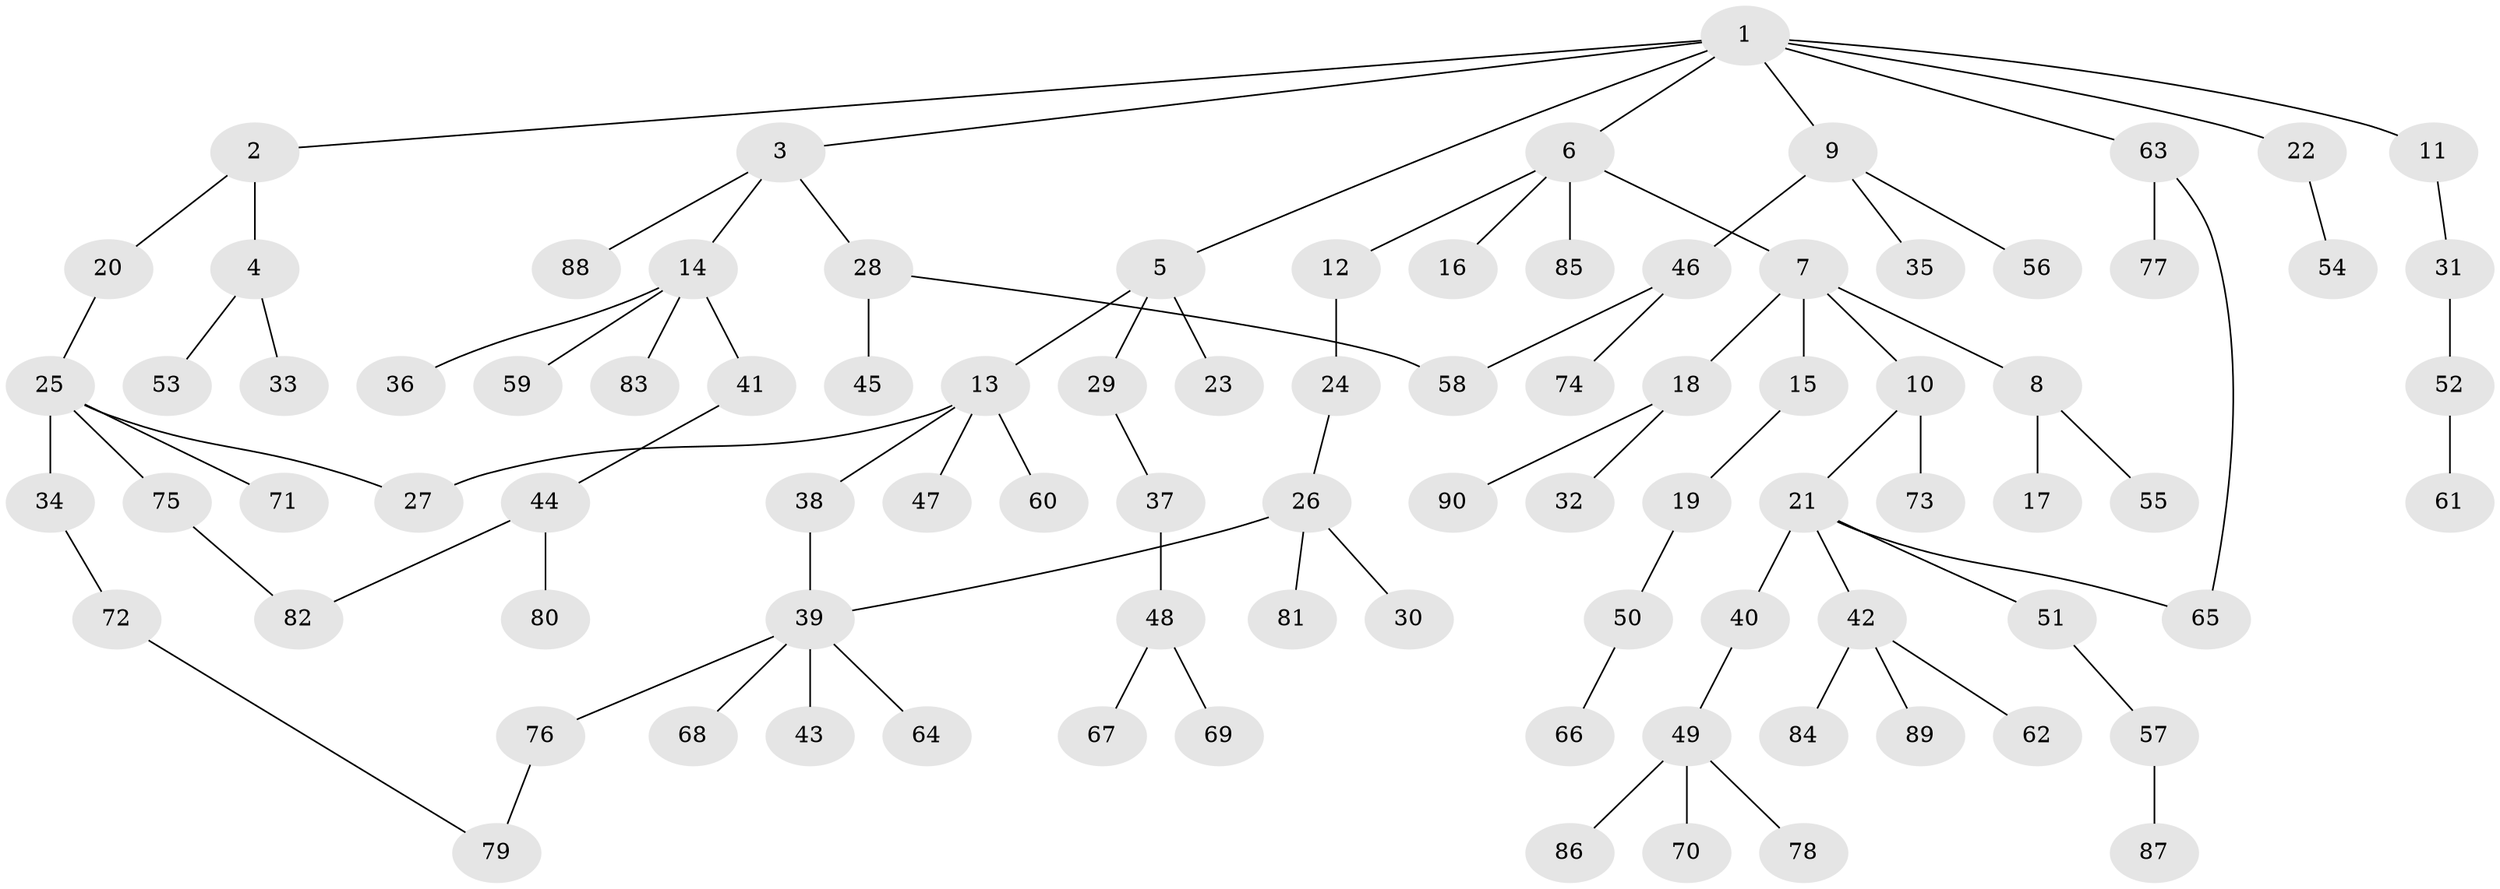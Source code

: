 // original degree distribution, {9: 0.007936507936507936, 3: 0.12698412698412698, 5: 0.05555555555555555, 6: 0.015873015873015872, 1: 0.48412698412698413, 4: 0.05555555555555555, 2: 0.24603174603174602, 7: 0.007936507936507936}
// Generated by graph-tools (version 1.1) at 2025/48/03/04/25 22:48:59]
// undirected, 90 vertices, 95 edges
graph export_dot {
  node [color=gray90,style=filled];
  1;
  2;
  3;
  4;
  5;
  6;
  7;
  8;
  9;
  10;
  11;
  12;
  13;
  14;
  15;
  16;
  17;
  18;
  19;
  20;
  21;
  22;
  23;
  24;
  25;
  26;
  27;
  28;
  29;
  30;
  31;
  32;
  33;
  34;
  35;
  36;
  37;
  38;
  39;
  40;
  41;
  42;
  43;
  44;
  45;
  46;
  47;
  48;
  49;
  50;
  51;
  52;
  53;
  54;
  55;
  56;
  57;
  58;
  59;
  60;
  61;
  62;
  63;
  64;
  65;
  66;
  67;
  68;
  69;
  70;
  71;
  72;
  73;
  74;
  75;
  76;
  77;
  78;
  79;
  80;
  81;
  82;
  83;
  84;
  85;
  86;
  87;
  88;
  89;
  90;
  1 -- 2 [weight=1.0];
  1 -- 3 [weight=1.0];
  1 -- 5 [weight=1.0];
  1 -- 6 [weight=1.0];
  1 -- 9 [weight=1.0];
  1 -- 11 [weight=1.0];
  1 -- 22 [weight=1.0];
  1 -- 63 [weight=1.0];
  2 -- 4 [weight=1.0];
  2 -- 20 [weight=1.0];
  3 -- 14 [weight=1.0];
  3 -- 28 [weight=1.0];
  3 -- 88 [weight=1.0];
  4 -- 33 [weight=1.0];
  4 -- 53 [weight=1.0];
  5 -- 13 [weight=1.0];
  5 -- 23 [weight=1.0];
  5 -- 29 [weight=1.0];
  6 -- 7 [weight=1.0];
  6 -- 12 [weight=1.0];
  6 -- 16 [weight=1.0];
  6 -- 85 [weight=1.0];
  7 -- 8 [weight=1.0];
  7 -- 10 [weight=1.0];
  7 -- 15 [weight=1.0];
  7 -- 18 [weight=1.0];
  8 -- 17 [weight=1.0];
  8 -- 55 [weight=1.0];
  9 -- 35 [weight=1.0];
  9 -- 46 [weight=1.0];
  9 -- 56 [weight=1.0];
  10 -- 21 [weight=1.0];
  10 -- 73 [weight=1.0];
  11 -- 31 [weight=1.0];
  12 -- 24 [weight=1.0];
  13 -- 27 [weight=1.0];
  13 -- 38 [weight=1.0];
  13 -- 47 [weight=1.0];
  13 -- 60 [weight=1.0];
  14 -- 36 [weight=1.0];
  14 -- 41 [weight=1.0];
  14 -- 59 [weight=1.0];
  14 -- 83 [weight=1.0];
  15 -- 19 [weight=1.0];
  18 -- 32 [weight=1.0];
  18 -- 90 [weight=1.0];
  19 -- 50 [weight=1.0];
  20 -- 25 [weight=1.0];
  21 -- 40 [weight=1.0];
  21 -- 42 [weight=1.0];
  21 -- 51 [weight=1.0];
  21 -- 65 [weight=1.0];
  22 -- 54 [weight=1.0];
  24 -- 26 [weight=1.0];
  25 -- 27 [weight=1.0];
  25 -- 34 [weight=1.0];
  25 -- 71 [weight=1.0];
  25 -- 75 [weight=1.0];
  26 -- 30 [weight=1.0];
  26 -- 39 [weight=1.0];
  26 -- 81 [weight=1.0];
  28 -- 45 [weight=1.0];
  28 -- 58 [weight=1.0];
  29 -- 37 [weight=1.0];
  31 -- 52 [weight=1.0];
  34 -- 72 [weight=1.0];
  37 -- 48 [weight=1.0];
  38 -- 39 [weight=1.0];
  39 -- 43 [weight=1.0];
  39 -- 64 [weight=1.0];
  39 -- 68 [weight=1.0];
  39 -- 76 [weight=1.0];
  40 -- 49 [weight=1.0];
  41 -- 44 [weight=1.0];
  42 -- 62 [weight=1.0];
  42 -- 84 [weight=1.0];
  42 -- 89 [weight=1.0];
  44 -- 80 [weight=1.0];
  44 -- 82 [weight=1.0];
  46 -- 58 [weight=1.0];
  46 -- 74 [weight=1.0];
  48 -- 67 [weight=1.0];
  48 -- 69 [weight=1.0];
  49 -- 70 [weight=1.0];
  49 -- 78 [weight=1.0];
  49 -- 86 [weight=1.0];
  50 -- 66 [weight=1.0];
  51 -- 57 [weight=1.0];
  52 -- 61 [weight=1.0];
  57 -- 87 [weight=1.0];
  63 -- 65 [weight=1.0];
  63 -- 77 [weight=1.0];
  72 -- 79 [weight=1.0];
  75 -- 82 [weight=1.0];
  76 -- 79 [weight=1.0];
}
